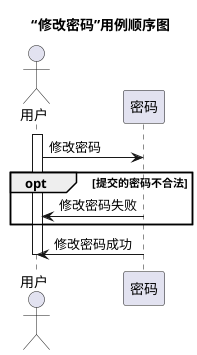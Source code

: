 @startuml

title:“修改密码”用例顺序图

actor 用户
participant 密码

activate 用户
    用户->密码:修改密码

    opt 提交的密码不合法
        密码->用户:修改密码失败
    end opt

    密码->用户:修改密码成功
deactivate 用户

@enduml
